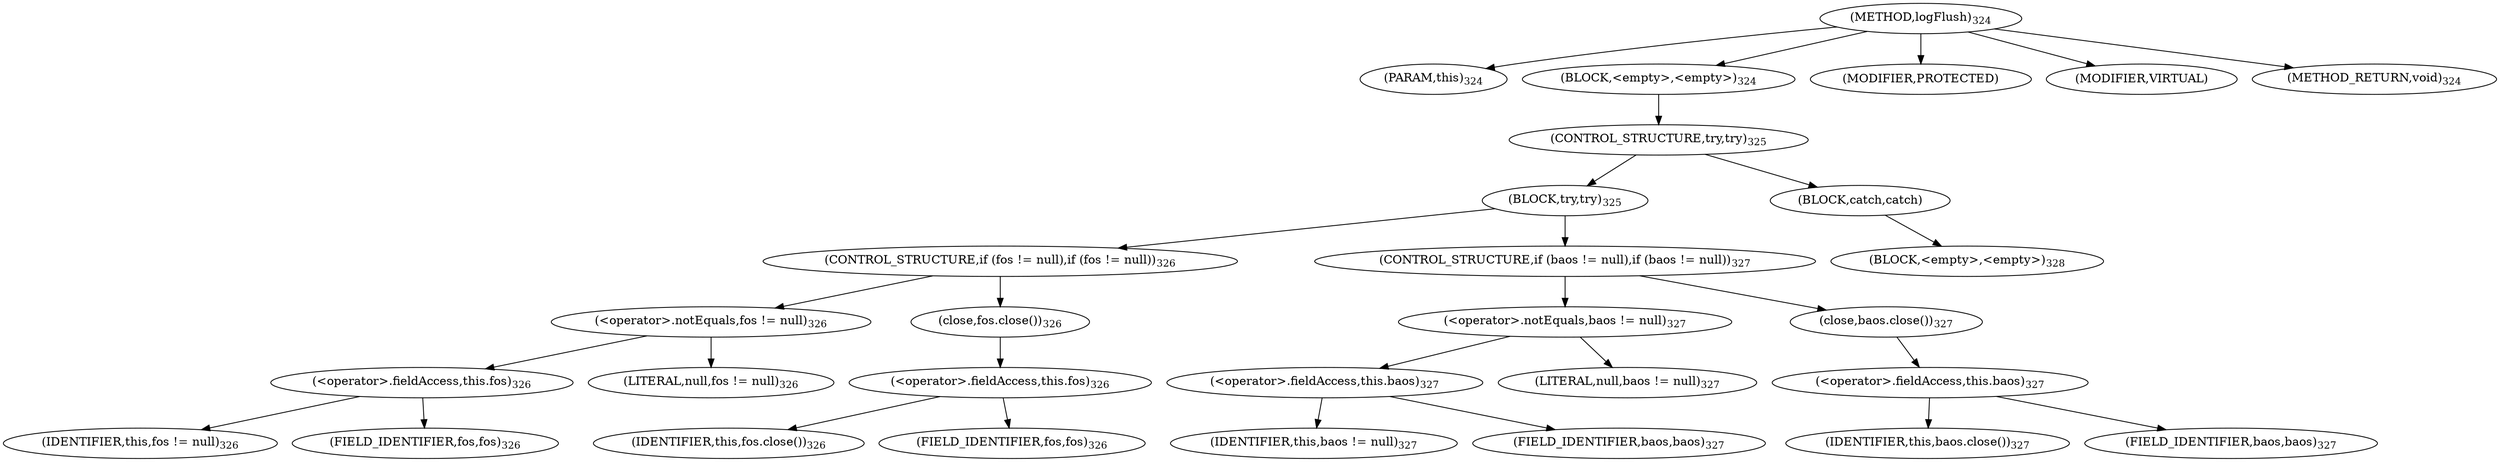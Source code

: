digraph "logFlush" {  
"748" [label = <(METHOD,logFlush)<SUB>324</SUB>> ]
"749" [label = <(PARAM,this)<SUB>324</SUB>> ]
"750" [label = <(BLOCK,&lt;empty&gt;,&lt;empty&gt;)<SUB>324</SUB>> ]
"751" [label = <(CONTROL_STRUCTURE,try,try)<SUB>325</SUB>> ]
"752" [label = <(BLOCK,try,try)<SUB>325</SUB>> ]
"753" [label = <(CONTROL_STRUCTURE,if (fos != null),if (fos != null))<SUB>326</SUB>> ]
"754" [label = <(&lt;operator&gt;.notEquals,fos != null)<SUB>326</SUB>> ]
"755" [label = <(&lt;operator&gt;.fieldAccess,this.fos)<SUB>326</SUB>> ]
"756" [label = <(IDENTIFIER,this,fos != null)<SUB>326</SUB>> ]
"757" [label = <(FIELD_IDENTIFIER,fos,fos)<SUB>326</SUB>> ]
"758" [label = <(LITERAL,null,fos != null)<SUB>326</SUB>> ]
"759" [label = <(close,fos.close())<SUB>326</SUB>> ]
"760" [label = <(&lt;operator&gt;.fieldAccess,this.fos)<SUB>326</SUB>> ]
"761" [label = <(IDENTIFIER,this,fos.close())<SUB>326</SUB>> ]
"762" [label = <(FIELD_IDENTIFIER,fos,fos)<SUB>326</SUB>> ]
"763" [label = <(CONTROL_STRUCTURE,if (baos != null),if (baos != null))<SUB>327</SUB>> ]
"764" [label = <(&lt;operator&gt;.notEquals,baos != null)<SUB>327</SUB>> ]
"765" [label = <(&lt;operator&gt;.fieldAccess,this.baos)<SUB>327</SUB>> ]
"766" [label = <(IDENTIFIER,this,baos != null)<SUB>327</SUB>> ]
"767" [label = <(FIELD_IDENTIFIER,baos,baos)<SUB>327</SUB>> ]
"768" [label = <(LITERAL,null,baos != null)<SUB>327</SUB>> ]
"769" [label = <(close,baos.close())<SUB>327</SUB>> ]
"770" [label = <(&lt;operator&gt;.fieldAccess,this.baos)<SUB>327</SUB>> ]
"771" [label = <(IDENTIFIER,this,baos.close())<SUB>327</SUB>> ]
"772" [label = <(FIELD_IDENTIFIER,baos,baos)<SUB>327</SUB>> ]
"773" [label = <(BLOCK,catch,catch)> ]
"774" [label = <(BLOCK,&lt;empty&gt;,&lt;empty&gt;)<SUB>328</SUB>> ]
"775" [label = <(MODIFIER,PROTECTED)> ]
"776" [label = <(MODIFIER,VIRTUAL)> ]
"777" [label = <(METHOD_RETURN,void)<SUB>324</SUB>> ]
  "748" -> "749" 
  "748" -> "750" 
  "748" -> "775" 
  "748" -> "776" 
  "748" -> "777" 
  "750" -> "751" 
  "751" -> "752" 
  "751" -> "773" 
  "752" -> "753" 
  "752" -> "763" 
  "753" -> "754" 
  "753" -> "759" 
  "754" -> "755" 
  "754" -> "758" 
  "755" -> "756" 
  "755" -> "757" 
  "759" -> "760" 
  "760" -> "761" 
  "760" -> "762" 
  "763" -> "764" 
  "763" -> "769" 
  "764" -> "765" 
  "764" -> "768" 
  "765" -> "766" 
  "765" -> "767" 
  "769" -> "770" 
  "770" -> "771" 
  "770" -> "772" 
  "773" -> "774" 
}

